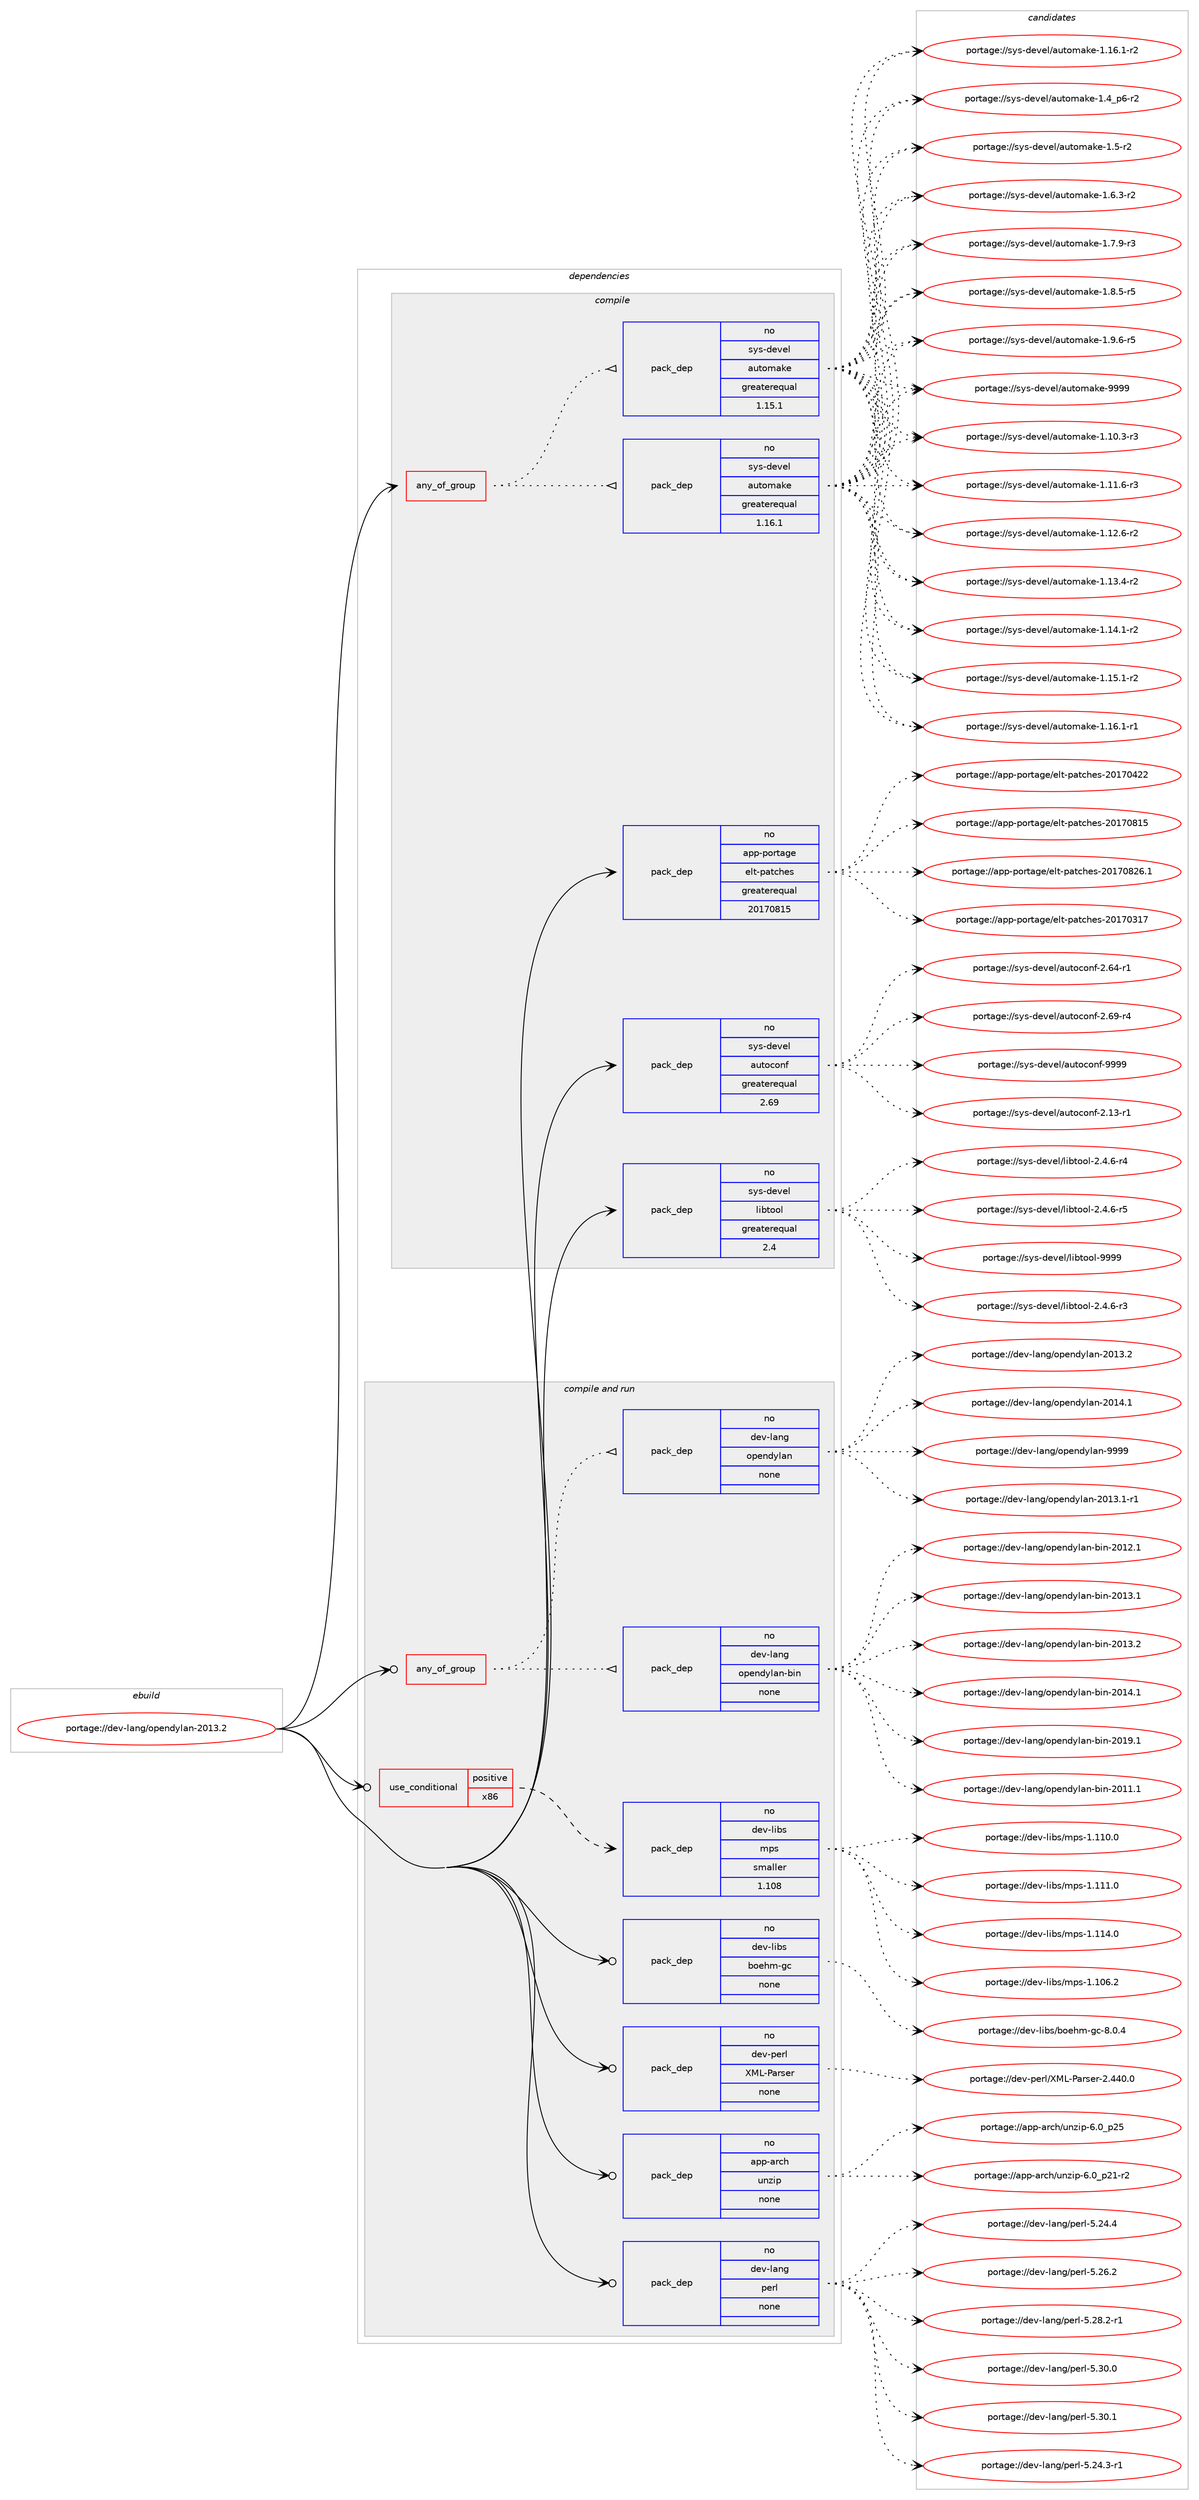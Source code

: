 digraph prolog {

# *************
# Graph options
# *************

newrank=true;
concentrate=true;
compound=true;
graph [rankdir=LR,fontname=Helvetica,fontsize=10,ranksep=1.5];#, ranksep=2.5, nodesep=0.2];
edge  [arrowhead=vee];
node  [fontname=Helvetica,fontsize=10];

# **********
# The ebuild
# **********

subgraph cluster_leftcol {
color=gray;
rank=same;
label=<<i>ebuild</i>>;
id [label="portage://dev-lang/opendylan-2013.2", color=red, width=4, href="../dev-lang/opendylan-2013.2.svg"];
}

# ****************
# The dependencies
# ****************

subgraph cluster_midcol {
color=gray;
label=<<i>dependencies</i>>;
subgraph cluster_compile {
fillcolor="#eeeeee";
style=filled;
label=<<i>compile</i>>;
subgraph any2725 {
dependency94612 [label=<<TABLE BORDER="0" CELLBORDER="1" CELLSPACING="0" CELLPADDING="4"><TR><TD CELLPADDING="10">any_of_group</TD></TR></TABLE>>, shape=none, color=red];subgraph pack72362 {
dependency94613 [label=<<TABLE BORDER="0" CELLBORDER="1" CELLSPACING="0" CELLPADDING="4" WIDTH="220"><TR><TD ROWSPAN="6" CELLPADDING="30">pack_dep</TD></TR><TR><TD WIDTH="110">no</TD></TR><TR><TD>sys-devel</TD></TR><TR><TD>automake</TD></TR><TR><TD>greaterequal</TD></TR><TR><TD>1.16.1</TD></TR></TABLE>>, shape=none, color=blue];
}
dependency94612:e -> dependency94613:w [weight=20,style="dotted",arrowhead="oinv"];
subgraph pack72363 {
dependency94614 [label=<<TABLE BORDER="0" CELLBORDER="1" CELLSPACING="0" CELLPADDING="4" WIDTH="220"><TR><TD ROWSPAN="6" CELLPADDING="30">pack_dep</TD></TR><TR><TD WIDTH="110">no</TD></TR><TR><TD>sys-devel</TD></TR><TR><TD>automake</TD></TR><TR><TD>greaterequal</TD></TR><TR><TD>1.15.1</TD></TR></TABLE>>, shape=none, color=blue];
}
dependency94612:e -> dependency94614:w [weight=20,style="dotted",arrowhead="oinv"];
}
id:e -> dependency94612:w [weight=20,style="solid",arrowhead="vee"];
subgraph pack72364 {
dependency94615 [label=<<TABLE BORDER="0" CELLBORDER="1" CELLSPACING="0" CELLPADDING="4" WIDTH="220"><TR><TD ROWSPAN="6" CELLPADDING="30">pack_dep</TD></TR><TR><TD WIDTH="110">no</TD></TR><TR><TD>app-portage</TD></TR><TR><TD>elt-patches</TD></TR><TR><TD>greaterequal</TD></TR><TR><TD>20170815</TD></TR></TABLE>>, shape=none, color=blue];
}
id:e -> dependency94615:w [weight=20,style="solid",arrowhead="vee"];
subgraph pack72365 {
dependency94616 [label=<<TABLE BORDER="0" CELLBORDER="1" CELLSPACING="0" CELLPADDING="4" WIDTH="220"><TR><TD ROWSPAN="6" CELLPADDING="30">pack_dep</TD></TR><TR><TD WIDTH="110">no</TD></TR><TR><TD>sys-devel</TD></TR><TR><TD>autoconf</TD></TR><TR><TD>greaterequal</TD></TR><TR><TD>2.69</TD></TR></TABLE>>, shape=none, color=blue];
}
id:e -> dependency94616:w [weight=20,style="solid",arrowhead="vee"];
subgraph pack72366 {
dependency94617 [label=<<TABLE BORDER="0" CELLBORDER="1" CELLSPACING="0" CELLPADDING="4" WIDTH="220"><TR><TD ROWSPAN="6" CELLPADDING="30">pack_dep</TD></TR><TR><TD WIDTH="110">no</TD></TR><TR><TD>sys-devel</TD></TR><TR><TD>libtool</TD></TR><TR><TD>greaterequal</TD></TR><TR><TD>2.4</TD></TR></TABLE>>, shape=none, color=blue];
}
id:e -> dependency94617:w [weight=20,style="solid",arrowhead="vee"];
}
subgraph cluster_compileandrun {
fillcolor="#eeeeee";
style=filled;
label=<<i>compile and run</i>>;
subgraph any2726 {
dependency94618 [label=<<TABLE BORDER="0" CELLBORDER="1" CELLSPACING="0" CELLPADDING="4"><TR><TD CELLPADDING="10">any_of_group</TD></TR></TABLE>>, shape=none, color=red];subgraph pack72367 {
dependency94619 [label=<<TABLE BORDER="0" CELLBORDER="1" CELLSPACING="0" CELLPADDING="4" WIDTH="220"><TR><TD ROWSPAN="6" CELLPADDING="30">pack_dep</TD></TR><TR><TD WIDTH="110">no</TD></TR><TR><TD>dev-lang</TD></TR><TR><TD>opendylan-bin</TD></TR><TR><TD>none</TD></TR><TR><TD></TD></TR></TABLE>>, shape=none, color=blue];
}
dependency94618:e -> dependency94619:w [weight=20,style="dotted",arrowhead="oinv"];
subgraph pack72368 {
dependency94620 [label=<<TABLE BORDER="0" CELLBORDER="1" CELLSPACING="0" CELLPADDING="4" WIDTH="220"><TR><TD ROWSPAN="6" CELLPADDING="30">pack_dep</TD></TR><TR><TD WIDTH="110">no</TD></TR><TR><TD>dev-lang</TD></TR><TR><TD>opendylan</TD></TR><TR><TD>none</TD></TR><TR><TD></TD></TR></TABLE>>, shape=none, color=blue];
}
dependency94618:e -> dependency94620:w [weight=20,style="dotted",arrowhead="oinv"];
}
id:e -> dependency94618:w [weight=20,style="solid",arrowhead="odotvee"];
subgraph cond19468 {
dependency94621 [label=<<TABLE BORDER="0" CELLBORDER="1" CELLSPACING="0" CELLPADDING="4"><TR><TD ROWSPAN="3" CELLPADDING="10">use_conditional</TD></TR><TR><TD>positive</TD></TR><TR><TD>x86</TD></TR></TABLE>>, shape=none, color=red];
subgraph pack72369 {
dependency94622 [label=<<TABLE BORDER="0" CELLBORDER="1" CELLSPACING="0" CELLPADDING="4" WIDTH="220"><TR><TD ROWSPAN="6" CELLPADDING="30">pack_dep</TD></TR><TR><TD WIDTH="110">no</TD></TR><TR><TD>dev-libs</TD></TR><TR><TD>mps</TD></TR><TR><TD>smaller</TD></TR><TR><TD>1.108</TD></TR></TABLE>>, shape=none, color=blue];
}
dependency94621:e -> dependency94622:w [weight=20,style="dashed",arrowhead="vee"];
}
id:e -> dependency94621:w [weight=20,style="solid",arrowhead="odotvee"];
subgraph pack72370 {
dependency94623 [label=<<TABLE BORDER="0" CELLBORDER="1" CELLSPACING="0" CELLPADDING="4" WIDTH="220"><TR><TD ROWSPAN="6" CELLPADDING="30">pack_dep</TD></TR><TR><TD WIDTH="110">no</TD></TR><TR><TD>app-arch</TD></TR><TR><TD>unzip</TD></TR><TR><TD>none</TD></TR><TR><TD></TD></TR></TABLE>>, shape=none, color=blue];
}
id:e -> dependency94623:w [weight=20,style="solid",arrowhead="odotvee"];
subgraph pack72371 {
dependency94624 [label=<<TABLE BORDER="0" CELLBORDER="1" CELLSPACING="0" CELLPADDING="4" WIDTH="220"><TR><TD ROWSPAN="6" CELLPADDING="30">pack_dep</TD></TR><TR><TD WIDTH="110">no</TD></TR><TR><TD>dev-lang</TD></TR><TR><TD>perl</TD></TR><TR><TD>none</TD></TR><TR><TD></TD></TR></TABLE>>, shape=none, color=blue];
}
id:e -> dependency94624:w [weight=20,style="solid",arrowhead="odotvee"];
subgraph pack72372 {
dependency94625 [label=<<TABLE BORDER="0" CELLBORDER="1" CELLSPACING="0" CELLPADDING="4" WIDTH="220"><TR><TD ROWSPAN="6" CELLPADDING="30">pack_dep</TD></TR><TR><TD WIDTH="110">no</TD></TR><TR><TD>dev-libs</TD></TR><TR><TD>boehm-gc</TD></TR><TR><TD>none</TD></TR><TR><TD></TD></TR></TABLE>>, shape=none, color=blue];
}
id:e -> dependency94625:w [weight=20,style="solid",arrowhead="odotvee"];
subgraph pack72373 {
dependency94626 [label=<<TABLE BORDER="0" CELLBORDER="1" CELLSPACING="0" CELLPADDING="4" WIDTH="220"><TR><TD ROWSPAN="6" CELLPADDING="30">pack_dep</TD></TR><TR><TD WIDTH="110">no</TD></TR><TR><TD>dev-perl</TD></TR><TR><TD>XML-Parser</TD></TR><TR><TD>none</TD></TR><TR><TD></TD></TR></TABLE>>, shape=none, color=blue];
}
id:e -> dependency94626:w [weight=20,style="solid",arrowhead="odotvee"];
}
subgraph cluster_run {
fillcolor="#eeeeee";
style=filled;
label=<<i>run</i>>;
}
}

# **************
# The candidates
# **************

subgraph cluster_choices {
rank=same;
color=gray;
label=<<i>candidates</i>>;

subgraph choice72362 {
color=black;
nodesep=1;
choiceportage11512111545100101118101108479711711611110997107101454946494846514511451 [label="portage://sys-devel/automake-1.10.3-r3", color=red, width=4,href="../sys-devel/automake-1.10.3-r3.svg"];
choiceportage11512111545100101118101108479711711611110997107101454946494946544511451 [label="portage://sys-devel/automake-1.11.6-r3", color=red, width=4,href="../sys-devel/automake-1.11.6-r3.svg"];
choiceportage11512111545100101118101108479711711611110997107101454946495046544511450 [label="portage://sys-devel/automake-1.12.6-r2", color=red, width=4,href="../sys-devel/automake-1.12.6-r2.svg"];
choiceportage11512111545100101118101108479711711611110997107101454946495146524511450 [label="portage://sys-devel/automake-1.13.4-r2", color=red, width=4,href="../sys-devel/automake-1.13.4-r2.svg"];
choiceportage11512111545100101118101108479711711611110997107101454946495246494511450 [label="portage://sys-devel/automake-1.14.1-r2", color=red, width=4,href="../sys-devel/automake-1.14.1-r2.svg"];
choiceportage11512111545100101118101108479711711611110997107101454946495346494511450 [label="portage://sys-devel/automake-1.15.1-r2", color=red, width=4,href="../sys-devel/automake-1.15.1-r2.svg"];
choiceportage11512111545100101118101108479711711611110997107101454946495446494511449 [label="portage://sys-devel/automake-1.16.1-r1", color=red, width=4,href="../sys-devel/automake-1.16.1-r1.svg"];
choiceportage11512111545100101118101108479711711611110997107101454946495446494511450 [label="portage://sys-devel/automake-1.16.1-r2", color=red, width=4,href="../sys-devel/automake-1.16.1-r2.svg"];
choiceportage115121115451001011181011084797117116111109971071014549465295112544511450 [label="portage://sys-devel/automake-1.4_p6-r2", color=red, width=4,href="../sys-devel/automake-1.4_p6-r2.svg"];
choiceportage11512111545100101118101108479711711611110997107101454946534511450 [label="portage://sys-devel/automake-1.5-r2", color=red, width=4,href="../sys-devel/automake-1.5-r2.svg"];
choiceportage115121115451001011181011084797117116111109971071014549465446514511450 [label="portage://sys-devel/automake-1.6.3-r2", color=red, width=4,href="../sys-devel/automake-1.6.3-r2.svg"];
choiceportage115121115451001011181011084797117116111109971071014549465546574511451 [label="portage://sys-devel/automake-1.7.9-r3", color=red, width=4,href="../sys-devel/automake-1.7.9-r3.svg"];
choiceportage115121115451001011181011084797117116111109971071014549465646534511453 [label="portage://sys-devel/automake-1.8.5-r5", color=red, width=4,href="../sys-devel/automake-1.8.5-r5.svg"];
choiceportage115121115451001011181011084797117116111109971071014549465746544511453 [label="portage://sys-devel/automake-1.9.6-r5", color=red, width=4,href="../sys-devel/automake-1.9.6-r5.svg"];
choiceportage115121115451001011181011084797117116111109971071014557575757 [label="portage://sys-devel/automake-9999", color=red, width=4,href="../sys-devel/automake-9999.svg"];
dependency94613:e -> choiceportage11512111545100101118101108479711711611110997107101454946494846514511451:w [style=dotted,weight="100"];
dependency94613:e -> choiceportage11512111545100101118101108479711711611110997107101454946494946544511451:w [style=dotted,weight="100"];
dependency94613:e -> choiceportage11512111545100101118101108479711711611110997107101454946495046544511450:w [style=dotted,weight="100"];
dependency94613:e -> choiceportage11512111545100101118101108479711711611110997107101454946495146524511450:w [style=dotted,weight="100"];
dependency94613:e -> choiceportage11512111545100101118101108479711711611110997107101454946495246494511450:w [style=dotted,weight="100"];
dependency94613:e -> choiceportage11512111545100101118101108479711711611110997107101454946495346494511450:w [style=dotted,weight="100"];
dependency94613:e -> choiceportage11512111545100101118101108479711711611110997107101454946495446494511449:w [style=dotted,weight="100"];
dependency94613:e -> choiceportage11512111545100101118101108479711711611110997107101454946495446494511450:w [style=dotted,weight="100"];
dependency94613:e -> choiceportage115121115451001011181011084797117116111109971071014549465295112544511450:w [style=dotted,weight="100"];
dependency94613:e -> choiceportage11512111545100101118101108479711711611110997107101454946534511450:w [style=dotted,weight="100"];
dependency94613:e -> choiceportage115121115451001011181011084797117116111109971071014549465446514511450:w [style=dotted,weight="100"];
dependency94613:e -> choiceportage115121115451001011181011084797117116111109971071014549465546574511451:w [style=dotted,weight="100"];
dependency94613:e -> choiceportage115121115451001011181011084797117116111109971071014549465646534511453:w [style=dotted,weight="100"];
dependency94613:e -> choiceportage115121115451001011181011084797117116111109971071014549465746544511453:w [style=dotted,weight="100"];
dependency94613:e -> choiceportage115121115451001011181011084797117116111109971071014557575757:w [style=dotted,weight="100"];
}
subgraph choice72363 {
color=black;
nodesep=1;
choiceportage11512111545100101118101108479711711611110997107101454946494846514511451 [label="portage://sys-devel/automake-1.10.3-r3", color=red, width=4,href="../sys-devel/automake-1.10.3-r3.svg"];
choiceportage11512111545100101118101108479711711611110997107101454946494946544511451 [label="portage://sys-devel/automake-1.11.6-r3", color=red, width=4,href="../sys-devel/automake-1.11.6-r3.svg"];
choiceportage11512111545100101118101108479711711611110997107101454946495046544511450 [label="portage://sys-devel/automake-1.12.6-r2", color=red, width=4,href="../sys-devel/automake-1.12.6-r2.svg"];
choiceportage11512111545100101118101108479711711611110997107101454946495146524511450 [label="portage://sys-devel/automake-1.13.4-r2", color=red, width=4,href="../sys-devel/automake-1.13.4-r2.svg"];
choiceportage11512111545100101118101108479711711611110997107101454946495246494511450 [label="portage://sys-devel/automake-1.14.1-r2", color=red, width=4,href="../sys-devel/automake-1.14.1-r2.svg"];
choiceportage11512111545100101118101108479711711611110997107101454946495346494511450 [label="portage://sys-devel/automake-1.15.1-r2", color=red, width=4,href="../sys-devel/automake-1.15.1-r2.svg"];
choiceportage11512111545100101118101108479711711611110997107101454946495446494511449 [label="portage://sys-devel/automake-1.16.1-r1", color=red, width=4,href="../sys-devel/automake-1.16.1-r1.svg"];
choiceportage11512111545100101118101108479711711611110997107101454946495446494511450 [label="portage://sys-devel/automake-1.16.1-r2", color=red, width=4,href="../sys-devel/automake-1.16.1-r2.svg"];
choiceportage115121115451001011181011084797117116111109971071014549465295112544511450 [label="portage://sys-devel/automake-1.4_p6-r2", color=red, width=4,href="../sys-devel/automake-1.4_p6-r2.svg"];
choiceportage11512111545100101118101108479711711611110997107101454946534511450 [label="portage://sys-devel/automake-1.5-r2", color=red, width=4,href="../sys-devel/automake-1.5-r2.svg"];
choiceportage115121115451001011181011084797117116111109971071014549465446514511450 [label="portage://sys-devel/automake-1.6.3-r2", color=red, width=4,href="../sys-devel/automake-1.6.3-r2.svg"];
choiceportage115121115451001011181011084797117116111109971071014549465546574511451 [label="portage://sys-devel/automake-1.7.9-r3", color=red, width=4,href="../sys-devel/automake-1.7.9-r3.svg"];
choiceportage115121115451001011181011084797117116111109971071014549465646534511453 [label="portage://sys-devel/automake-1.8.5-r5", color=red, width=4,href="../sys-devel/automake-1.8.5-r5.svg"];
choiceportage115121115451001011181011084797117116111109971071014549465746544511453 [label="portage://sys-devel/automake-1.9.6-r5", color=red, width=4,href="../sys-devel/automake-1.9.6-r5.svg"];
choiceportage115121115451001011181011084797117116111109971071014557575757 [label="portage://sys-devel/automake-9999", color=red, width=4,href="../sys-devel/automake-9999.svg"];
dependency94614:e -> choiceportage11512111545100101118101108479711711611110997107101454946494846514511451:w [style=dotted,weight="100"];
dependency94614:e -> choiceportage11512111545100101118101108479711711611110997107101454946494946544511451:w [style=dotted,weight="100"];
dependency94614:e -> choiceportage11512111545100101118101108479711711611110997107101454946495046544511450:w [style=dotted,weight="100"];
dependency94614:e -> choiceportage11512111545100101118101108479711711611110997107101454946495146524511450:w [style=dotted,weight="100"];
dependency94614:e -> choiceportage11512111545100101118101108479711711611110997107101454946495246494511450:w [style=dotted,weight="100"];
dependency94614:e -> choiceportage11512111545100101118101108479711711611110997107101454946495346494511450:w [style=dotted,weight="100"];
dependency94614:e -> choiceportage11512111545100101118101108479711711611110997107101454946495446494511449:w [style=dotted,weight="100"];
dependency94614:e -> choiceportage11512111545100101118101108479711711611110997107101454946495446494511450:w [style=dotted,weight="100"];
dependency94614:e -> choiceportage115121115451001011181011084797117116111109971071014549465295112544511450:w [style=dotted,weight="100"];
dependency94614:e -> choiceportage11512111545100101118101108479711711611110997107101454946534511450:w [style=dotted,weight="100"];
dependency94614:e -> choiceportage115121115451001011181011084797117116111109971071014549465446514511450:w [style=dotted,weight="100"];
dependency94614:e -> choiceportage115121115451001011181011084797117116111109971071014549465546574511451:w [style=dotted,weight="100"];
dependency94614:e -> choiceportage115121115451001011181011084797117116111109971071014549465646534511453:w [style=dotted,weight="100"];
dependency94614:e -> choiceportage115121115451001011181011084797117116111109971071014549465746544511453:w [style=dotted,weight="100"];
dependency94614:e -> choiceportage115121115451001011181011084797117116111109971071014557575757:w [style=dotted,weight="100"];
}
subgraph choice72364 {
color=black;
nodesep=1;
choiceportage97112112451121111141169710310147101108116451129711699104101115455048495548514955 [label="portage://app-portage/elt-patches-20170317", color=red, width=4,href="../app-portage/elt-patches-20170317.svg"];
choiceportage97112112451121111141169710310147101108116451129711699104101115455048495548525050 [label="portage://app-portage/elt-patches-20170422", color=red, width=4,href="../app-portage/elt-patches-20170422.svg"];
choiceportage97112112451121111141169710310147101108116451129711699104101115455048495548564953 [label="portage://app-portage/elt-patches-20170815", color=red, width=4,href="../app-portage/elt-patches-20170815.svg"];
choiceportage971121124511211111411697103101471011081164511297116991041011154550484955485650544649 [label="portage://app-portage/elt-patches-20170826.1", color=red, width=4,href="../app-portage/elt-patches-20170826.1.svg"];
dependency94615:e -> choiceportage97112112451121111141169710310147101108116451129711699104101115455048495548514955:w [style=dotted,weight="100"];
dependency94615:e -> choiceportage97112112451121111141169710310147101108116451129711699104101115455048495548525050:w [style=dotted,weight="100"];
dependency94615:e -> choiceportage97112112451121111141169710310147101108116451129711699104101115455048495548564953:w [style=dotted,weight="100"];
dependency94615:e -> choiceportage971121124511211111411697103101471011081164511297116991041011154550484955485650544649:w [style=dotted,weight="100"];
}
subgraph choice72365 {
color=black;
nodesep=1;
choiceportage1151211154510010111810110847971171161119911111010245504649514511449 [label="portage://sys-devel/autoconf-2.13-r1", color=red, width=4,href="../sys-devel/autoconf-2.13-r1.svg"];
choiceportage1151211154510010111810110847971171161119911111010245504654524511449 [label="portage://sys-devel/autoconf-2.64-r1", color=red, width=4,href="../sys-devel/autoconf-2.64-r1.svg"];
choiceportage1151211154510010111810110847971171161119911111010245504654574511452 [label="portage://sys-devel/autoconf-2.69-r4", color=red, width=4,href="../sys-devel/autoconf-2.69-r4.svg"];
choiceportage115121115451001011181011084797117116111991111101024557575757 [label="portage://sys-devel/autoconf-9999", color=red, width=4,href="../sys-devel/autoconf-9999.svg"];
dependency94616:e -> choiceportage1151211154510010111810110847971171161119911111010245504649514511449:w [style=dotted,weight="100"];
dependency94616:e -> choiceportage1151211154510010111810110847971171161119911111010245504654524511449:w [style=dotted,weight="100"];
dependency94616:e -> choiceportage1151211154510010111810110847971171161119911111010245504654574511452:w [style=dotted,weight="100"];
dependency94616:e -> choiceportage115121115451001011181011084797117116111991111101024557575757:w [style=dotted,weight="100"];
}
subgraph choice72366 {
color=black;
nodesep=1;
choiceportage1151211154510010111810110847108105981161111111084550465246544511451 [label="portage://sys-devel/libtool-2.4.6-r3", color=red, width=4,href="../sys-devel/libtool-2.4.6-r3.svg"];
choiceportage1151211154510010111810110847108105981161111111084550465246544511452 [label="portage://sys-devel/libtool-2.4.6-r4", color=red, width=4,href="../sys-devel/libtool-2.4.6-r4.svg"];
choiceportage1151211154510010111810110847108105981161111111084550465246544511453 [label="portage://sys-devel/libtool-2.4.6-r5", color=red, width=4,href="../sys-devel/libtool-2.4.6-r5.svg"];
choiceportage1151211154510010111810110847108105981161111111084557575757 [label="portage://sys-devel/libtool-9999", color=red, width=4,href="../sys-devel/libtool-9999.svg"];
dependency94617:e -> choiceportage1151211154510010111810110847108105981161111111084550465246544511451:w [style=dotted,weight="100"];
dependency94617:e -> choiceportage1151211154510010111810110847108105981161111111084550465246544511452:w [style=dotted,weight="100"];
dependency94617:e -> choiceportage1151211154510010111810110847108105981161111111084550465246544511453:w [style=dotted,weight="100"];
dependency94617:e -> choiceportage1151211154510010111810110847108105981161111111084557575757:w [style=dotted,weight="100"];
}
subgraph choice72367 {
color=black;
nodesep=1;
choiceportage10010111845108971101034711111210111010012110897110459810511045504849494649 [label="portage://dev-lang/opendylan-bin-2011.1", color=red, width=4,href="../dev-lang/opendylan-bin-2011.1.svg"];
choiceportage10010111845108971101034711111210111010012110897110459810511045504849504649 [label="portage://dev-lang/opendylan-bin-2012.1", color=red, width=4,href="../dev-lang/opendylan-bin-2012.1.svg"];
choiceportage10010111845108971101034711111210111010012110897110459810511045504849514649 [label="portage://dev-lang/opendylan-bin-2013.1", color=red, width=4,href="../dev-lang/opendylan-bin-2013.1.svg"];
choiceportage10010111845108971101034711111210111010012110897110459810511045504849514650 [label="portage://dev-lang/opendylan-bin-2013.2", color=red, width=4,href="../dev-lang/opendylan-bin-2013.2.svg"];
choiceportage10010111845108971101034711111210111010012110897110459810511045504849524649 [label="portage://dev-lang/opendylan-bin-2014.1", color=red, width=4,href="../dev-lang/opendylan-bin-2014.1.svg"];
choiceportage10010111845108971101034711111210111010012110897110459810511045504849574649 [label="portage://dev-lang/opendylan-bin-2019.1", color=red, width=4,href="../dev-lang/opendylan-bin-2019.1.svg"];
dependency94619:e -> choiceportage10010111845108971101034711111210111010012110897110459810511045504849494649:w [style=dotted,weight="100"];
dependency94619:e -> choiceportage10010111845108971101034711111210111010012110897110459810511045504849504649:w [style=dotted,weight="100"];
dependency94619:e -> choiceportage10010111845108971101034711111210111010012110897110459810511045504849514649:w [style=dotted,weight="100"];
dependency94619:e -> choiceportage10010111845108971101034711111210111010012110897110459810511045504849514650:w [style=dotted,weight="100"];
dependency94619:e -> choiceportage10010111845108971101034711111210111010012110897110459810511045504849524649:w [style=dotted,weight="100"];
dependency94619:e -> choiceportage10010111845108971101034711111210111010012110897110459810511045504849574649:w [style=dotted,weight="100"];
}
subgraph choice72368 {
color=black;
nodesep=1;
choiceportage10010111845108971101034711111210111010012110897110455048495146494511449 [label="portage://dev-lang/opendylan-2013.1-r1", color=red, width=4,href="../dev-lang/opendylan-2013.1-r1.svg"];
choiceportage1001011184510897110103471111121011101001211089711045504849514650 [label="portage://dev-lang/opendylan-2013.2", color=red, width=4,href="../dev-lang/opendylan-2013.2.svg"];
choiceportage1001011184510897110103471111121011101001211089711045504849524649 [label="portage://dev-lang/opendylan-2014.1", color=red, width=4,href="../dev-lang/opendylan-2014.1.svg"];
choiceportage100101118451089711010347111112101110100121108971104557575757 [label="portage://dev-lang/opendylan-9999", color=red, width=4,href="../dev-lang/opendylan-9999.svg"];
dependency94620:e -> choiceportage10010111845108971101034711111210111010012110897110455048495146494511449:w [style=dotted,weight="100"];
dependency94620:e -> choiceportage1001011184510897110103471111121011101001211089711045504849514650:w [style=dotted,weight="100"];
dependency94620:e -> choiceportage1001011184510897110103471111121011101001211089711045504849524649:w [style=dotted,weight="100"];
dependency94620:e -> choiceportage100101118451089711010347111112101110100121108971104557575757:w [style=dotted,weight="100"];
}
subgraph choice72369 {
color=black;
nodesep=1;
choiceportage1001011184510810598115471091121154549464948544650 [label="portage://dev-libs/mps-1.106.2", color=red, width=4,href="../dev-libs/mps-1.106.2.svg"];
choiceportage1001011184510810598115471091121154549464949484648 [label="portage://dev-libs/mps-1.110.0", color=red, width=4,href="../dev-libs/mps-1.110.0.svg"];
choiceportage1001011184510810598115471091121154549464949494648 [label="portage://dev-libs/mps-1.111.0", color=red, width=4,href="../dev-libs/mps-1.111.0.svg"];
choiceportage1001011184510810598115471091121154549464949524648 [label="portage://dev-libs/mps-1.114.0", color=red, width=4,href="../dev-libs/mps-1.114.0.svg"];
dependency94622:e -> choiceportage1001011184510810598115471091121154549464948544650:w [style=dotted,weight="100"];
dependency94622:e -> choiceportage1001011184510810598115471091121154549464949484648:w [style=dotted,weight="100"];
dependency94622:e -> choiceportage1001011184510810598115471091121154549464949494648:w [style=dotted,weight="100"];
dependency94622:e -> choiceportage1001011184510810598115471091121154549464949524648:w [style=dotted,weight="100"];
}
subgraph choice72370 {
color=black;
nodesep=1;
choiceportage9711211245971149910447117110122105112455446489511250494511450 [label="portage://app-arch/unzip-6.0_p21-r2", color=red, width=4,href="../app-arch/unzip-6.0_p21-r2.svg"];
choiceportage971121124597114991044711711012210511245544648951125053 [label="portage://app-arch/unzip-6.0_p25", color=red, width=4,href="../app-arch/unzip-6.0_p25.svg"];
dependency94623:e -> choiceportage9711211245971149910447117110122105112455446489511250494511450:w [style=dotted,weight="100"];
dependency94623:e -> choiceportage971121124597114991044711711012210511245544648951125053:w [style=dotted,weight="100"];
}
subgraph choice72371 {
color=black;
nodesep=1;
choiceportage100101118451089711010347112101114108455346505246514511449 [label="portage://dev-lang/perl-5.24.3-r1", color=red, width=4,href="../dev-lang/perl-5.24.3-r1.svg"];
choiceportage10010111845108971101034711210111410845534650524652 [label="portage://dev-lang/perl-5.24.4", color=red, width=4,href="../dev-lang/perl-5.24.4.svg"];
choiceportage10010111845108971101034711210111410845534650544650 [label="portage://dev-lang/perl-5.26.2", color=red, width=4,href="../dev-lang/perl-5.26.2.svg"];
choiceportage100101118451089711010347112101114108455346505646504511449 [label="portage://dev-lang/perl-5.28.2-r1", color=red, width=4,href="../dev-lang/perl-5.28.2-r1.svg"];
choiceportage10010111845108971101034711210111410845534651484648 [label="portage://dev-lang/perl-5.30.0", color=red, width=4,href="../dev-lang/perl-5.30.0.svg"];
choiceportage10010111845108971101034711210111410845534651484649 [label="portage://dev-lang/perl-5.30.1", color=red, width=4,href="../dev-lang/perl-5.30.1.svg"];
dependency94624:e -> choiceportage100101118451089711010347112101114108455346505246514511449:w [style=dotted,weight="100"];
dependency94624:e -> choiceportage10010111845108971101034711210111410845534650524652:w [style=dotted,weight="100"];
dependency94624:e -> choiceportage10010111845108971101034711210111410845534650544650:w [style=dotted,weight="100"];
dependency94624:e -> choiceportage100101118451089711010347112101114108455346505646504511449:w [style=dotted,weight="100"];
dependency94624:e -> choiceportage10010111845108971101034711210111410845534651484648:w [style=dotted,weight="100"];
dependency94624:e -> choiceportage10010111845108971101034711210111410845534651484649:w [style=dotted,weight="100"];
}
subgraph choice72372 {
color=black;
nodesep=1;
choiceportage100101118451081059811547981111011041094510399455646484652 [label="portage://dev-libs/boehm-gc-8.0.4", color=red, width=4,href="../dev-libs/boehm-gc-8.0.4.svg"];
dependency94625:e -> choiceportage100101118451081059811547981111011041094510399455646484652:w [style=dotted,weight="100"];
}
subgraph choice72373 {
color=black;
nodesep=1;
choiceportage10010111845112101114108478877764580971141151011144550465252484648 [label="portage://dev-perl/XML-Parser-2.440.0", color=red, width=4,href="../dev-perl/XML-Parser-2.440.0.svg"];
dependency94626:e -> choiceportage10010111845112101114108478877764580971141151011144550465252484648:w [style=dotted,weight="100"];
}
}

}

